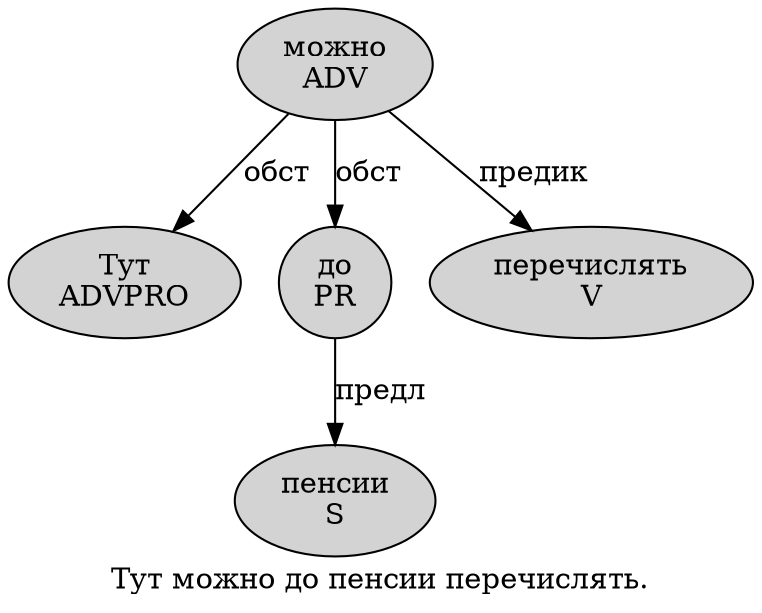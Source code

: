digraph SENTENCE_4813 {
	graph [label="Тут можно до пенсии перечислять."]
	node [style=filled]
		0 [label="Тут
ADVPRO" color="" fillcolor=lightgray penwidth=1 shape=ellipse]
		1 [label="можно
ADV" color="" fillcolor=lightgray penwidth=1 shape=ellipse]
		2 [label="до
PR" color="" fillcolor=lightgray penwidth=1 shape=ellipse]
		3 [label="пенсии
S" color="" fillcolor=lightgray penwidth=1 shape=ellipse]
		4 [label="перечислять
V" color="" fillcolor=lightgray penwidth=1 shape=ellipse]
			2 -> 3 [label="предл"]
			1 -> 0 [label="обст"]
			1 -> 2 [label="обст"]
			1 -> 4 [label="предик"]
}